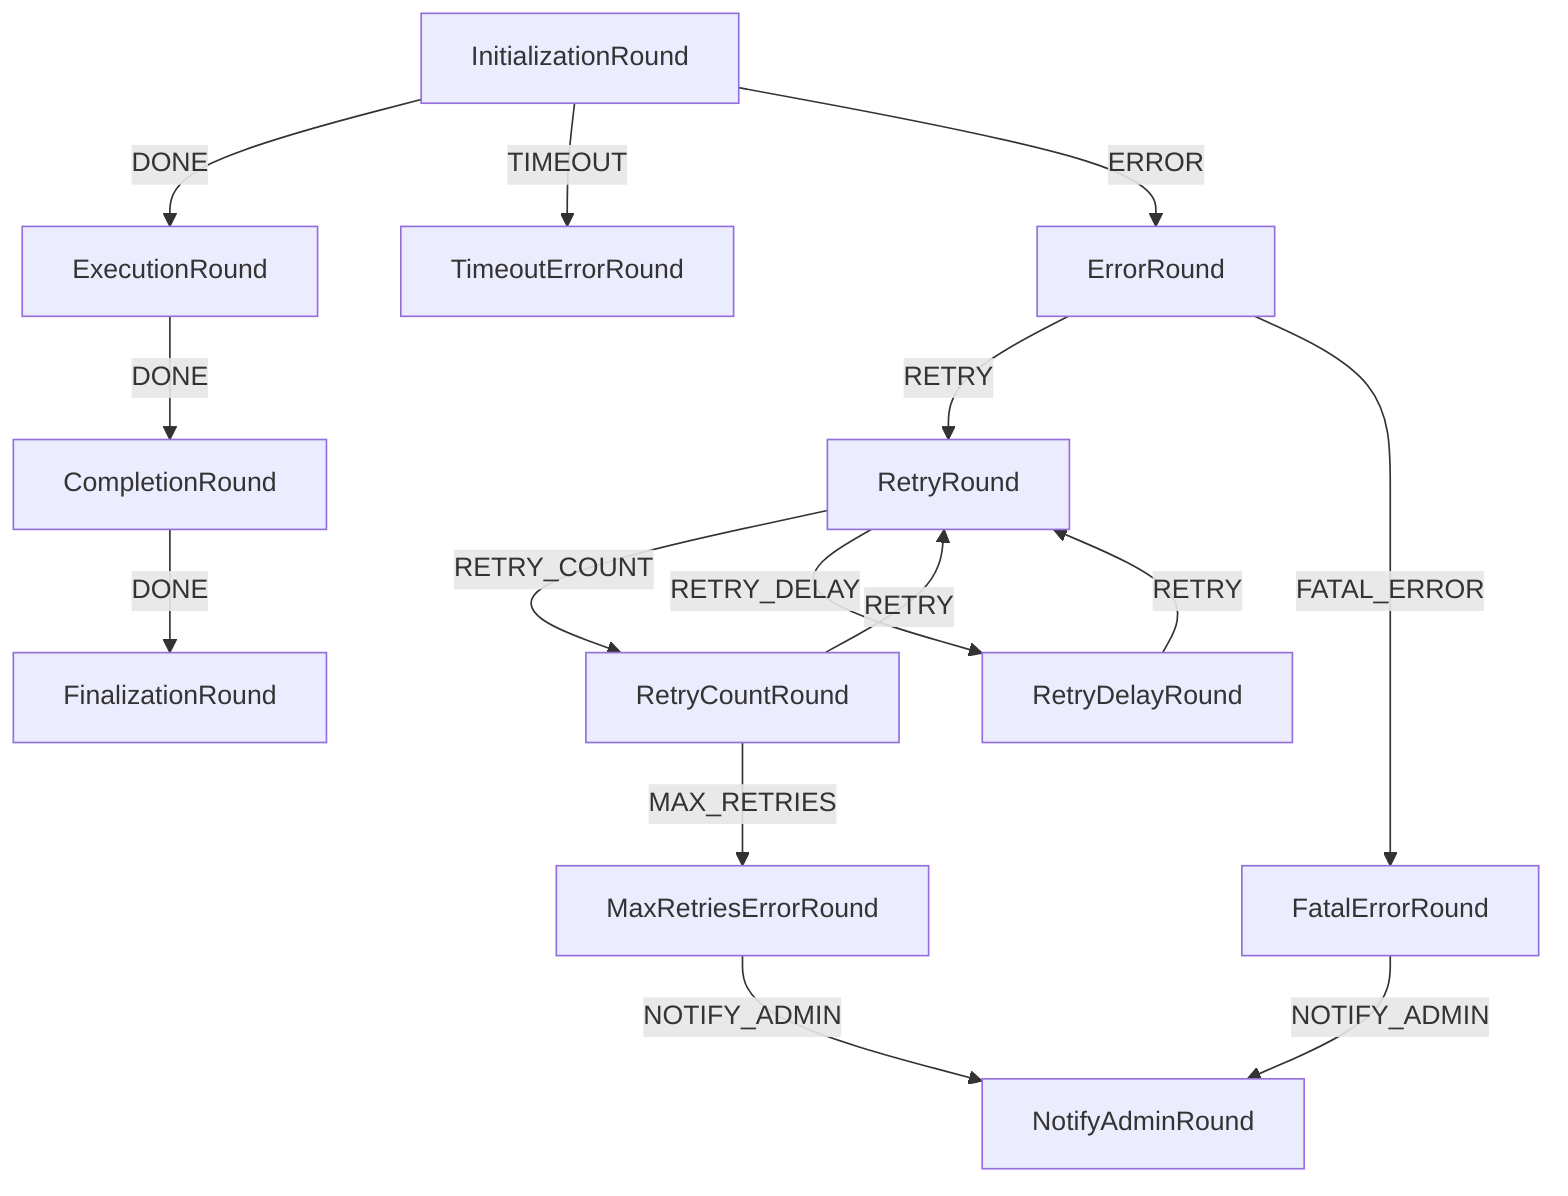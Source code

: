 graph TD
  InitializationRound
  CompletionRound
  MaxRetriesErrorRound
  NotifyAdminRound
  ExecutionRound
  InitializationRound
  RetryRound
  TimeoutErrorRound
  FatalErrorRound
  RetryCountRound
  RetryDelayRound
  ErrorRound
  FinalizationRound
  InitializationRound -->|DONE| ExecutionRound
  InitializationRound -->|TIMEOUT| TimeoutErrorRound
  InitializationRound -->|ERROR| ErrorRound
  ErrorRound -->|RETRY| RetryRound
  ErrorRound -->|FATAL_ERROR| FatalErrorRound
  RetryRound -->|RETRY_COUNT| RetryCountRound
  RetryRound -->|RETRY_DELAY| RetryDelayRound
  RetryCountRound -->|MAX_RETRIES| MaxRetriesErrorRound
  RetryCountRound -->|RETRY| RetryRound
  RetryDelayRound -->|RETRY| RetryRound
  FatalErrorRound -->|NOTIFY_ADMIN| NotifyAdminRound
  MaxRetriesErrorRound -->|NOTIFY_ADMIN| NotifyAdminRound
  ExecutionRound -->|DONE| CompletionRound
  CompletionRound -->|DONE| FinalizationRound
